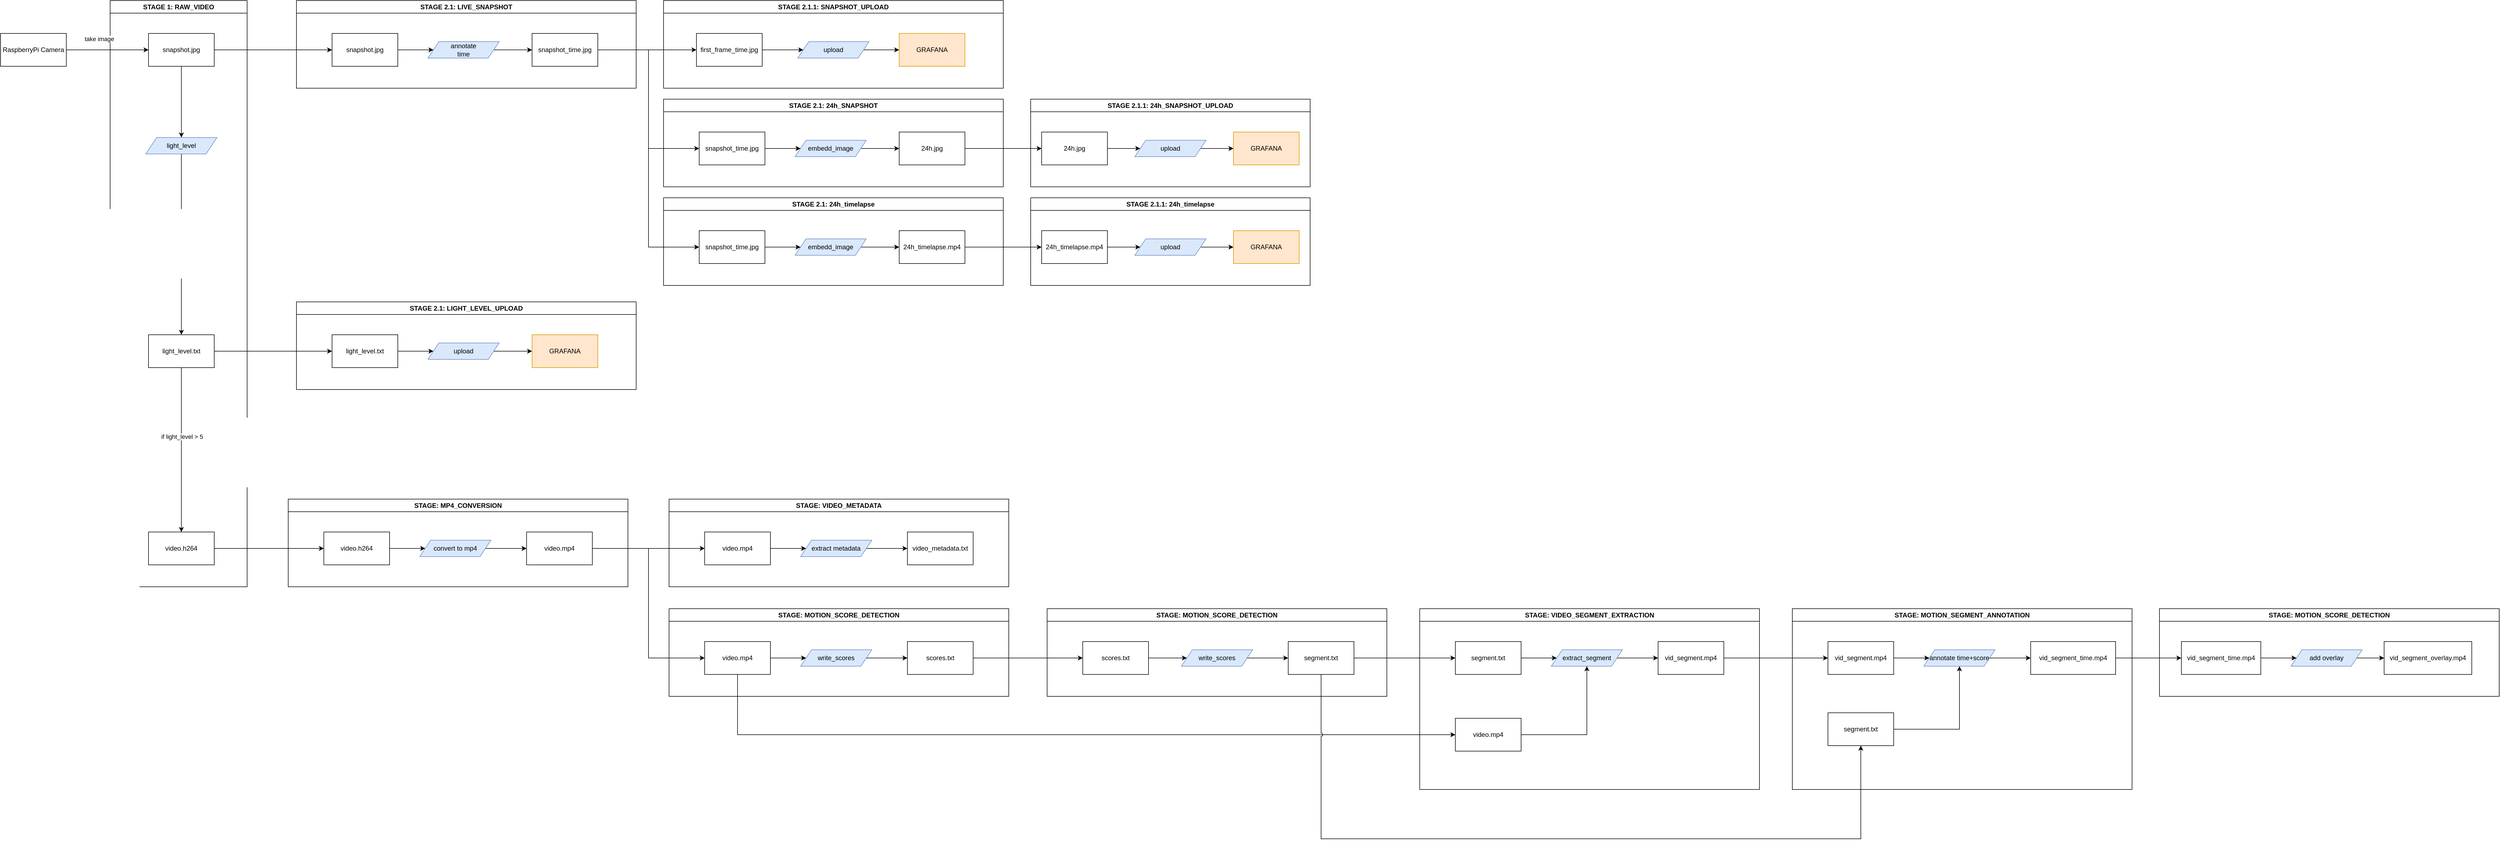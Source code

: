 <mxfile version="24.4.10" type="device">
  <diagram name="Page-1" id="8P1FacYM7Q2uCN1N5VEa">
    <mxGraphModel dx="3718" dy="2668" grid="1" gridSize="10" guides="1" tooltips="1" connect="1" arrows="1" fold="1" page="1" pageScale="1" pageWidth="850" pageHeight="1100" math="0" shadow="0">
      <root>
        <mxCell id="0" />
        <mxCell id="1" parent="0" />
        <mxCell id="N1UGIlGc5cpHSTlUoLSM-12" style="edgeStyle=orthogonalEdgeStyle;rounded=0;orthogonalLoop=1;jettySize=auto;html=1;" parent="1" target="N1UGIlGc5cpHSTlUoLSM-8" edge="1">
          <mxGeometry relative="1" as="geometry">
            <mxPoint x="1040" y="520" as="sourcePoint" />
          </mxGeometry>
        </mxCell>
        <mxCell id="sunBoqktDuy5uy9g9zun-6" value="STAGE 1: RAW_VIDEO" style="swimlane;whiteSpace=wrap;html=1;" vertex="1" parent="1">
          <mxGeometry x="-210" y="-40" width="250" height="1070" as="geometry" />
        </mxCell>
        <mxCell id="sunBoqktDuy5uy9g9zun-42" style="edgeStyle=orthogonalEdgeStyle;rounded=0;orthogonalLoop=1;jettySize=auto;html=1;" edge="1" parent="sunBoqktDuy5uy9g9zun-6" source="N1UGIlGc5cpHSTlUoLSM-41" target="sunBoqktDuy5uy9g9zun-41">
          <mxGeometry relative="1" as="geometry" />
        </mxCell>
        <mxCell id="N1UGIlGc5cpHSTlUoLSM-3" value="video.h264" style="rounded=0;whiteSpace=wrap;html=1;" parent="sunBoqktDuy5uy9g9zun-6" vertex="1">
          <mxGeometry x="70" y="970" width="120" height="60" as="geometry" />
        </mxCell>
        <mxCell id="sunBoqktDuy5uy9g9zun-44" style="edgeStyle=orthogonalEdgeStyle;rounded=0;orthogonalLoop=1;jettySize=auto;html=1;" edge="1" parent="sunBoqktDuy5uy9g9zun-6" source="sunBoqktDuy5uy9g9zun-41" target="sunBoqktDuy5uy9g9zun-43">
          <mxGeometry relative="1" as="geometry" />
        </mxCell>
        <mxCell id="sunBoqktDuy5uy9g9zun-41" value="light_level" style="shape=parallelogram;perimeter=parallelogramPerimeter;whiteSpace=wrap;html=1;fixedSize=1;fillColor=#dae8fc;strokeColor=#6c8ebf;" vertex="1" parent="sunBoqktDuy5uy9g9zun-6">
          <mxGeometry x="65" y="250" width="130" height="30" as="geometry" />
        </mxCell>
        <mxCell id="sunBoqktDuy5uy9g9zun-43" value="light_level.txt" style="rounded=0;whiteSpace=wrap;html=1;" vertex="1" parent="sunBoqktDuy5uy9g9zun-6">
          <mxGeometry x="70" y="610" width="120" height="60" as="geometry" />
        </mxCell>
        <mxCell id="N1UGIlGc5cpHSTlUoLSM-1" value="RaspberryPi Camera" style="rounded=0;whiteSpace=wrap;html=1;" parent="sunBoqktDuy5uy9g9zun-6" vertex="1">
          <mxGeometry x="-200" y="60" width="120" height="60" as="geometry" />
        </mxCell>
        <mxCell id="N1UGIlGc5cpHSTlUoLSM-42" value="" style="edgeStyle=orthogonalEdgeStyle;rounded=0;orthogonalLoop=1;jettySize=auto;html=1;" parent="sunBoqktDuy5uy9g9zun-6" source="N1UGIlGc5cpHSTlUoLSM-1" target="N1UGIlGc5cpHSTlUoLSM-41" edge="1">
          <mxGeometry relative="1" as="geometry">
            <mxPoint x="320" y="220" as="targetPoint" />
            <mxPoint x="-30" y="220" as="sourcePoint" />
          </mxGeometry>
        </mxCell>
        <mxCell id="N1UGIlGc5cpHSTlUoLSM-43" value="take image" style="edgeLabel;html=1;align=center;verticalAlign=middle;resizable=0;points=[];" parent="N1UGIlGc5cpHSTlUoLSM-42" vertex="1" connectable="0">
          <mxGeometry x="-0.062" y="2" relative="1" as="geometry">
            <mxPoint x="-11" y="-18" as="offset" />
          </mxGeometry>
        </mxCell>
        <mxCell id="N1UGIlGc5cpHSTlUoLSM-41" value="snapshot.jpg" style="rounded=0;whiteSpace=wrap;html=1;" parent="sunBoqktDuy5uy9g9zun-6" vertex="1">
          <mxGeometry x="70" y="60" width="120" height="60" as="geometry" />
        </mxCell>
        <mxCell id="sunBoqktDuy5uy9g9zun-46" style="edgeStyle=orthogonalEdgeStyle;rounded=0;orthogonalLoop=1;jettySize=auto;html=1;" edge="1" parent="sunBoqktDuy5uy9g9zun-6" source="sunBoqktDuy5uy9g9zun-43" target="N1UGIlGc5cpHSTlUoLSM-3">
          <mxGeometry relative="1" as="geometry">
            <mxPoint x="130" y="270" as="sourcePoint" />
            <mxPoint x="130" y="300" as="targetPoint" />
          </mxGeometry>
        </mxCell>
        <mxCell id="sunBoqktDuy5uy9g9zun-47" value="if light_level &amp;gt; 5" style="edgeLabel;html=1;align=center;verticalAlign=middle;resizable=0;points=[];" vertex="1" connectable="0" parent="sunBoqktDuy5uy9g9zun-46">
          <mxGeometry x="-0.159" y="1" relative="1" as="geometry">
            <mxPoint as="offset" />
          </mxGeometry>
        </mxCell>
        <mxCell id="sunBoqktDuy5uy9g9zun-7" value="STAGE 2.1: LIVE_SNAPSHOT" style="swimlane;whiteSpace=wrap;html=1;" vertex="1" parent="1">
          <mxGeometry x="130" y="-40" width="620" height="160" as="geometry" />
        </mxCell>
        <mxCell id="sunBoqktDuy5uy9g9zun-9" value="snapshot.jpg" style="rounded=0;whiteSpace=wrap;html=1;" vertex="1" parent="sunBoqktDuy5uy9g9zun-7">
          <mxGeometry x="65" y="60" width="120" height="60" as="geometry" />
        </mxCell>
        <mxCell id="sunBoqktDuy5uy9g9zun-11" value="snapshot_time.jpg" style="rounded=0;whiteSpace=wrap;html=1;" vertex="1" parent="sunBoqktDuy5uy9g9zun-7">
          <mxGeometry x="430" y="60" width="120" height="60" as="geometry" />
        </mxCell>
        <mxCell id="N1UGIlGc5cpHSTlUoLSM-11" style="edgeStyle=orthogonalEdgeStyle;rounded=0;orthogonalLoop=1;jettySize=auto;html=1;" parent="sunBoqktDuy5uy9g9zun-7" source="sunBoqktDuy5uy9g9zun-22" target="sunBoqktDuy5uy9g9zun-11" edge="1">
          <mxGeometry relative="1" as="geometry" />
        </mxCell>
        <mxCell id="sunBoqktDuy5uy9g9zun-22" value="annotate&lt;br&gt;time" style="shape=parallelogram;perimeter=parallelogramPerimeter;whiteSpace=wrap;html=1;fixedSize=1;fillColor=#dae8fc;strokeColor=#6c8ebf;" vertex="1" parent="sunBoqktDuy5uy9g9zun-7">
          <mxGeometry x="240" y="75" width="130" height="30" as="geometry" />
        </mxCell>
        <mxCell id="sunBoqktDuy5uy9g9zun-30" style="edgeStyle=orthogonalEdgeStyle;rounded=0;orthogonalLoop=1;jettySize=auto;html=1;" edge="1" parent="sunBoqktDuy5uy9g9zun-7" source="sunBoqktDuy5uy9g9zun-9" target="sunBoqktDuy5uy9g9zun-22">
          <mxGeometry relative="1" as="geometry">
            <mxPoint x="370" y="100" as="sourcePoint" />
            <mxPoint x="250" y="-80" as="targetPoint" />
          </mxGeometry>
        </mxCell>
        <mxCell id="sunBoqktDuy5uy9g9zun-10" style="edgeStyle=orthogonalEdgeStyle;rounded=0;orthogonalLoop=1;jettySize=auto;html=1;entryX=0;entryY=0.5;entryDx=0;entryDy=0;" edge="1" parent="1" source="N1UGIlGc5cpHSTlUoLSM-41" target="sunBoqktDuy5uy9g9zun-9">
          <mxGeometry relative="1" as="geometry" />
        </mxCell>
        <mxCell id="sunBoqktDuy5uy9g9zun-13" value="STAGE 2.1.1: SNAPSHOT_UPLOAD" style="swimlane;whiteSpace=wrap;html=1;" vertex="1" parent="1">
          <mxGeometry x="800" y="-40" width="620" height="160" as="geometry" />
        </mxCell>
        <mxCell id="sunBoqktDuy5uy9g9zun-14" value="GRAFANA" style="rounded=0;whiteSpace=wrap;html=1;fillColor=#ffe6cc;strokeColor=#d79b00;" vertex="1" parent="sunBoqktDuy5uy9g9zun-13">
          <mxGeometry x="430" y="60" width="120" height="60" as="geometry" />
        </mxCell>
        <mxCell id="sunBoqktDuy5uy9g9zun-38" style="edgeStyle=orthogonalEdgeStyle;rounded=0;orthogonalLoop=1;jettySize=auto;html=1;" edge="1" parent="sunBoqktDuy5uy9g9zun-13" source="sunBoqktDuy5uy9g9zun-28" target="sunBoqktDuy5uy9g9zun-29">
          <mxGeometry relative="1" as="geometry" />
        </mxCell>
        <mxCell id="sunBoqktDuy5uy9g9zun-28" value="first_frame_time.jpg" style="rounded=0;whiteSpace=wrap;html=1;" vertex="1" parent="sunBoqktDuy5uy9g9zun-13">
          <mxGeometry x="60" y="60" width="120" height="60" as="geometry" />
        </mxCell>
        <mxCell id="sunBoqktDuy5uy9g9zun-39" style="edgeStyle=orthogonalEdgeStyle;rounded=0;orthogonalLoop=1;jettySize=auto;html=1;" edge="1" parent="sunBoqktDuy5uy9g9zun-13" source="sunBoqktDuy5uy9g9zun-29" target="sunBoqktDuy5uy9g9zun-14">
          <mxGeometry relative="1" as="geometry" />
        </mxCell>
        <mxCell id="sunBoqktDuy5uy9g9zun-29" value="upload" style="shape=parallelogram;perimeter=parallelogramPerimeter;whiteSpace=wrap;html=1;fixedSize=1;fillColor=#dae8fc;strokeColor=#6c8ebf;" vertex="1" parent="sunBoqktDuy5uy9g9zun-13">
          <mxGeometry x="245" y="75" width="130" height="30" as="geometry" />
        </mxCell>
        <mxCell id="sunBoqktDuy5uy9g9zun-31" style="edgeStyle=orthogonalEdgeStyle;rounded=0;orthogonalLoop=1;jettySize=auto;html=1;" edge="1" parent="1" source="sunBoqktDuy5uy9g9zun-11" target="sunBoqktDuy5uy9g9zun-28">
          <mxGeometry relative="1" as="geometry" />
        </mxCell>
        <mxCell id="sunBoqktDuy5uy9g9zun-32" value="STAGE 2.1: LIGHT_LEVEL_UPLOAD" style="swimlane;whiteSpace=wrap;html=1;" vertex="1" parent="1">
          <mxGeometry x="130" y="510" width="620" height="160" as="geometry" />
        </mxCell>
        <mxCell id="sunBoqktDuy5uy9g9zun-33" value="light_level.txt" style="rounded=0;whiteSpace=wrap;html=1;" vertex="1" parent="sunBoqktDuy5uy9g9zun-32">
          <mxGeometry x="65" y="60" width="120" height="60" as="geometry" />
        </mxCell>
        <mxCell id="sunBoqktDuy5uy9g9zun-34" value="GRAFANA" style="rounded=0;whiteSpace=wrap;html=1;fillColor=#ffe6cc;strokeColor=#d79b00;" vertex="1" parent="sunBoqktDuy5uy9g9zun-32">
          <mxGeometry x="430" y="60" width="120" height="60" as="geometry" />
        </mxCell>
        <mxCell id="sunBoqktDuy5uy9g9zun-35" style="edgeStyle=orthogonalEdgeStyle;rounded=0;orthogonalLoop=1;jettySize=auto;html=1;" edge="1" parent="sunBoqktDuy5uy9g9zun-32" source="sunBoqktDuy5uy9g9zun-36" target="sunBoqktDuy5uy9g9zun-34">
          <mxGeometry relative="1" as="geometry" />
        </mxCell>
        <mxCell id="sunBoqktDuy5uy9g9zun-36" value="upload" style="shape=parallelogram;perimeter=parallelogramPerimeter;whiteSpace=wrap;html=1;fixedSize=1;fillColor=#dae8fc;strokeColor=#6c8ebf;" vertex="1" parent="sunBoqktDuy5uy9g9zun-32">
          <mxGeometry x="240" y="75" width="130" height="30" as="geometry" />
        </mxCell>
        <mxCell id="sunBoqktDuy5uy9g9zun-37" style="edgeStyle=orthogonalEdgeStyle;rounded=0;orthogonalLoop=1;jettySize=auto;html=1;" edge="1" parent="sunBoqktDuy5uy9g9zun-32" source="sunBoqktDuy5uy9g9zun-33" target="sunBoqktDuy5uy9g9zun-36">
          <mxGeometry relative="1" as="geometry">
            <mxPoint x="370" y="100" as="sourcePoint" />
            <mxPoint x="250" y="-80" as="targetPoint" />
          </mxGeometry>
        </mxCell>
        <mxCell id="sunBoqktDuy5uy9g9zun-40" style="edgeStyle=orthogonalEdgeStyle;rounded=0;orthogonalLoop=1;jettySize=auto;html=1;entryX=0;entryY=0.5;entryDx=0;entryDy=0;" edge="1" parent="1" source="sunBoqktDuy5uy9g9zun-43" target="sunBoqktDuy5uy9g9zun-33">
          <mxGeometry relative="1" as="geometry" />
        </mxCell>
        <mxCell id="sunBoqktDuy5uy9g9zun-48" value="STAGE 2.1: 24h_SNAPSHOT" style="swimlane;whiteSpace=wrap;html=1;" vertex="1" parent="1">
          <mxGeometry x="800" y="140" width="620" height="160" as="geometry" />
        </mxCell>
        <mxCell id="sunBoqktDuy5uy9g9zun-49" value="snapshot_time.jpg" style="rounded=0;whiteSpace=wrap;html=1;" vertex="1" parent="sunBoqktDuy5uy9g9zun-48">
          <mxGeometry x="65" y="60" width="120" height="60" as="geometry" />
        </mxCell>
        <mxCell id="sunBoqktDuy5uy9g9zun-50" value="24h.jpg" style="rounded=0;whiteSpace=wrap;html=1;" vertex="1" parent="sunBoqktDuy5uy9g9zun-48">
          <mxGeometry x="430" y="60" width="120" height="60" as="geometry" />
        </mxCell>
        <mxCell id="sunBoqktDuy5uy9g9zun-51" style="edgeStyle=orthogonalEdgeStyle;rounded=0;orthogonalLoop=1;jettySize=auto;html=1;" edge="1" parent="sunBoqktDuy5uy9g9zun-48" source="sunBoqktDuy5uy9g9zun-52" target="sunBoqktDuy5uy9g9zun-50">
          <mxGeometry relative="1" as="geometry" />
        </mxCell>
        <mxCell id="sunBoqktDuy5uy9g9zun-52" value="embedd_image" style="shape=parallelogram;perimeter=parallelogramPerimeter;whiteSpace=wrap;html=1;fixedSize=1;fillColor=#dae8fc;strokeColor=#6c8ebf;" vertex="1" parent="sunBoqktDuy5uy9g9zun-48">
          <mxGeometry x="240" y="75" width="130" height="30" as="geometry" />
        </mxCell>
        <mxCell id="sunBoqktDuy5uy9g9zun-53" style="edgeStyle=orthogonalEdgeStyle;rounded=0;orthogonalLoop=1;jettySize=auto;html=1;" edge="1" parent="sunBoqktDuy5uy9g9zun-48" source="sunBoqktDuy5uy9g9zun-49" target="sunBoqktDuy5uy9g9zun-52">
          <mxGeometry relative="1" as="geometry">
            <mxPoint x="370" y="100" as="sourcePoint" />
            <mxPoint x="250" y="-80" as="targetPoint" />
          </mxGeometry>
        </mxCell>
        <mxCell id="sunBoqktDuy5uy9g9zun-54" style="edgeStyle=orthogonalEdgeStyle;rounded=0;orthogonalLoop=1;jettySize=auto;html=1;entryX=0;entryY=0.5;entryDx=0;entryDy=0;" edge="1" parent="1" source="sunBoqktDuy5uy9g9zun-11" target="sunBoqktDuy5uy9g9zun-49">
          <mxGeometry relative="1" as="geometry" />
        </mxCell>
        <mxCell id="sunBoqktDuy5uy9g9zun-55" value="STAGE 2.1.1: 24h_SNAPSHOT_UPLOAD" style="swimlane;whiteSpace=wrap;html=1;" vertex="1" parent="1">
          <mxGeometry x="1470" y="140" width="510" height="160" as="geometry" />
        </mxCell>
        <mxCell id="sunBoqktDuy5uy9g9zun-56" value="GRAFANA" style="rounded=0;whiteSpace=wrap;html=1;fillColor=#ffe6cc;strokeColor=#d79b00;" vertex="1" parent="sunBoqktDuy5uy9g9zun-55">
          <mxGeometry x="370" y="60" width="120" height="60" as="geometry" />
        </mxCell>
        <mxCell id="sunBoqktDuy5uy9g9zun-57" style="edgeStyle=orthogonalEdgeStyle;rounded=0;orthogonalLoop=1;jettySize=auto;html=1;" edge="1" parent="sunBoqktDuy5uy9g9zun-55" source="sunBoqktDuy5uy9g9zun-58" target="sunBoqktDuy5uy9g9zun-60">
          <mxGeometry relative="1" as="geometry" />
        </mxCell>
        <mxCell id="sunBoqktDuy5uy9g9zun-58" value="24h.jpg" style="rounded=0;whiteSpace=wrap;html=1;" vertex="1" parent="sunBoqktDuy5uy9g9zun-55">
          <mxGeometry x="20" y="60" width="120" height="60" as="geometry" />
        </mxCell>
        <mxCell id="sunBoqktDuy5uy9g9zun-59" style="edgeStyle=orthogonalEdgeStyle;rounded=0;orthogonalLoop=1;jettySize=auto;html=1;" edge="1" parent="sunBoqktDuy5uy9g9zun-55" source="sunBoqktDuy5uy9g9zun-60" target="sunBoqktDuy5uy9g9zun-56">
          <mxGeometry relative="1" as="geometry" />
        </mxCell>
        <mxCell id="sunBoqktDuy5uy9g9zun-60" value="upload" style="shape=parallelogram;perimeter=parallelogramPerimeter;whiteSpace=wrap;html=1;fixedSize=1;fillColor=#dae8fc;strokeColor=#6c8ebf;" vertex="1" parent="sunBoqktDuy5uy9g9zun-55">
          <mxGeometry x="190" y="75" width="130" height="30" as="geometry" />
        </mxCell>
        <mxCell id="sunBoqktDuy5uy9g9zun-61" style="edgeStyle=orthogonalEdgeStyle;rounded=0;orthogonalLoop=1;jettySize=auto;html=1;" edge="1" parent="1" source="sunBoqktDuy5uy9g9zun-50" target="sunBoqktDuy5uy9g9zun-58">
          <mxGeometry relative="1" as="geometry" />
        </mxCell>
        <mxCell id="sunBoqktDuy5uy9g9zun-62" value="STAGE 2.1: 24h_timelapse" style="swimlane;whiteSpace=wrap;html=1;" vertex="1" parent="1">
          <mxGeometry x="800" y="320" width="620" height="160" as="geometry" />
        </mxCell>
        <mxCell id="sunBoqktDuy5uy9g9zun-63" value="snapshot_time.jpg" style="rounded=0;whiteSpace=wrap;html=1;" vertex="1" parent="sunBoqktDuy5uy9g9zun-62">
          <mxGeometry x="65" y="60" width="120" height="60" as="geometry" />
        </mxCell>
        <mxCell id="sunBoqktDuy5uy9g9zun-64" value="24h_timelapse.mp4" style="rounded=0;whiteSpace=wrap;html=1;" vertex="1" parent="sunBoqktDuy5uy9g9zun-62">
          <mxGeometry x="430" y="60" width="120" height="60" as="geometry" />
        </mxCell>
        <mxCell id="sunBoqktDuy5uy9g9zun-65" style="edgeStyle=orthogonalEdgeStyle;rounded=0;orthogonalLoop=1;jettySize=auto;html=1;" edge="1" parent="sunBoqktDuy5uy9g9zun-62" source="sunBoqktDuy5uy9g9zun-66" target="sunBoqktDuy5uy9g9zun-64">
          <mxGeometry relative="1" as="geometry" />
        </mxCell>
        <mxCell id="sunBoqktDuy5uy9g9zun-66" value="embedd_image" style="shape=parallelogram;perimeter=parallelogramPerimeter;whiteSpace=wrap;html=1;fixedSize=1;fillColor=#dae8fc;strokeColor=#6c8ebf;" vertex="1" parent="sunBoqktDuy5uy9g9zun-62">
          <mxGeometry x="240" y="75" width="130" height="30" as="geometry" />
        </mxCell>
        <mxCell id="sunBoqktDuy5uy9g9zun-67" style="edgeStyle=orthogonalEdgeStyle;rounded=0;orthogonalLoop=1;jettySize=auto;html=1;" edge="1" parent="sunBoqktDuy5uy9g9zun-62" source="sunBoqktDuy5uy9g9zun-63" target="sunBoqktDuy5uy9g9zun-66">
          <mxGeometry relative="1" as="geometry">
            <mxPoint x="370" y="100" as="sourcePoint" />
            <mxPoint x="250" y="-80" as="targetPoint" />
          </mxGeometry>
        </mxCell>
        <mxCell id="sunBoqktDuy5uy9g9zun-68" style="edgeStyle=orthogonalEdgeStyle;rounded=0;orthogonalLoop=1;jettySize=auto;html=1;entryX=0;entryY=0.5;entryDx=0;entryDy=0;" edge="1" parent="1" source="sunBoqktDuy5uy9g9zun-11" target="sunBoqktDuy5uy9g9zun-63">
          <mxGeometry relative="1" as="geometry" />
        </mxCell>
        <mxCell id="sunBoqktDuy5uy9g9zun-69" value="STAGE 2.1.1: 24h_timelapse" style="swimlane;whiteSpace=wrap;html=1;" vertex="1" parent="1">
          <mxGeometry x="1470" y="320" width="510" height="160" as="geometry" />
        </mxCell>
        <mxCell id="sunBoqktDuy5uy9g9zun-70" value="GRAFANA" style="rounded=0;whiteSpace=wrap;html=1;fillColor=#ffe6cc;strokeColor=#d79b00;" vertex="1" parent="sunBoqktDuy5uy9g9zun-69">
          <mxGeometry x="370" y="60" width="120" height="60" as="geometry" />
        </mxCell>
        <mxCell id="sunBoqktDuy5uy9g9zun-71" style="edgeStyle=orthogonalEdgeStyle;rounded=0;orthogonalLoop=1;jettySize=auto;html=1;" edge="1" parent="sunBoqktDuy5uy9g9zun-69" source="sunBoqktDuy5uy9g9zun-72" target="sunBoqktDuy5uy9g9zun-74">
          <mxGeometry relative="1" as="geometry" />
        </mxCell>
        <mxCell id="sunBoqktDuy5uy9g9zun-72" value="24h_timelapse.mp4" style="rounded=0;whiteSpace=wrap;html=1;" vertex="1" parent="sunBoqktDuy5uy9g9zun-69">
          <mxGeometry x="20" y="60" width="120" height="60" as="geometry" />
        </mxCell>
        <mxCell id="sunBoqktDuy5uy9g9zun-73" style="edgeStyle=orthogonalEdgeStyle;rounded=0;orthogonalLoop=1;jettySize=auto;html=1;" edge="1" parent="sunBoqktDuy5uy9g9zun-69" source="sunBoqktDuy5uy9g9zun-74" target="sunBoqktDuy5uy9g9zun-70">
          <mxGeometry relative="1" as="geometry" />
        </mxCell>
        <mxCell id="sunBoqktDuy5uy9g9zun-74" value="upload" style="shape=parallelogram;perimeter=parallelogramPerimeter;whiteSpace=wrap;html=1;fixedSize=1;fillColor=#dae8fc;strokeColor=#6c8ebf;" vertex="1" parent="sunBoqktDuy5uy9g9zun-69">
          <mxGeometry x="190" y="75" width="130" height="30" as="geometry" />
        </mxCell>
        <mxCell id="sunBoqktDuy5uy9g9zun-75" style="edgeStyle=orthogonalEdgeStyle;rounded=0;orthogonalLoop=1;jettySize=auto;html=1;" edge="1" parent="1" source="sunBoqktDuy5uy9g9zun-64" target="sunBoqktDuy5uy9g9zun-72">
          <mxGeometry relative="1" as="geometry" />
        </mxCell>
        <mxCell id="sunBoqktDuy5uy9g9zun-76" value="STAGE: MP4_CONVERSION" style="swimlane;whiteSpace=wrap;html=1;" vertex="1" parent="1">
          <mxGeometry x="115" y="870" width="620" height="160" as="geometry" />
        </mxCell>
        <mxCell id="sunBoqktDuy5uy9g9zun-77" value="video.h264" style="rounded=0;whiteSpace=wrap;html=1;" vertex="1" parent="sunBoqktDuy5uy9g9zun-76">
          <mxGeometry x="65" y="60" width="120" height="60" as="geometry" />
        </mxCell>
        <mxCell id="sunBoqktDuy5uy9g9zun-79" style="edgeStyle=orthogonalEdgeStyle;rounded=0;orthogonalLoop=1;jettySize=auto;html=1;" edge="1" parent="sunBoqktDuy5uy9g9zun-76" source="sunBoqktDuy5uy9g9zun-80" target="sunBoqktDuy5uy9g9zun-83">
          <mxGeometry relative="1" as="geometry">
            <mxPoint x="430" y="90" as="targetPoint" />
          </mxGeometry>
        </mxCell>
        <mxCell id="sunBoqktDuy5uy9g9zun-80" value="convert to mp4" style="shape=parallelogram;perimeter=parallelogramPerimeter;whiteSpace=wrap;html=1;fixedSize=1;fillColor=#dae8fc;strokeColor=#6c8ebf;" vertex="1" parent="sunBoqktDuy5uy9g9zun-76">
          <mxGeometry x="240" y="75" width="130" height="30" as="geometry" />
        </mxCell>
        <mxCell id="sunBoqktDuy5uy9g9zun-81" style="edgeStyle=orthogonalEdgeStyle;rounded=0;orthogonalLoop=1;jettySize=auto;html=1;" edge="1" parent="sunBoqktDuy5uy9g9zun-76" source="sunBoqktDuy5uy9g9zun-77" target="sunBoqktDuy5uy9g9zun-80">
          <mxGeometry relative="1" as="geometry">
            <mxPoint x="370" y="100" as="sourcePoint" />
            <mxPoint x="250" y="-80" as="targetPoint" />
          </mxGeometry>
        </mxCell>
        <mxCell id="sunBoqktDuy5uy9g9zun-83" value="video.mp4" style="rounded=0;whiteSpace=wrap;html=1;" vertex="1" parent="sunBoqktDuy5uy9g9zun-76">
          <mxGeometry x="435" y="60" width="120" height="60" as="geometry" />
        </mxCell>
        <mxCell id="sunBoqktDuy5uy9g9zun-82" style="edgeStyle=orthogonalEdgeStyle;rounded=0;orthogonalLoop=1;jettySize=auto;html=1;" edge="1" parent="1" source="N1UGIlGc5cpHSTlUoLSM-3" target="sunBoqktDuy5uy9g9zun-77">
          <mxGeometry relative="1" as="geometry" />
        </mxCell>
        <mxCell id="sunBoqktDuy5uy9g9zun-84" value="STAGE: VIDEO_METADATA" style="swimlane;whiteSpace=wrap;html=1;" vertex="1" parent="1">
          <mxGeometry x="810" y="870" width="620" height="160" as="geometry" />
        </mxCell>
        <mxCell id="sunBoqktDuy5uy9g9zun-85" value="video.mp4" style="rounded=0;whiteSpace=wrap;html=1;" vertex="1" parent="sunBoqktDuy5uy9g9zun-84">
          <mxGeometry x="65" y="60" width="120" height="60" as="geometry" />
        </mxCell>
        <mxCell id="sunBoqktDuy5uy9g9zun-86" style="edgeStyle=orthogonalEdgeStyle;rounded=0;orthogonalLoop=1;jettySize=auto;html=1;" edge="1" parent="sunBoqktDuy5uy9g9zun-84" source="sunBoqktDuy5uy9g9zun-87" target="sunBoqktDuy5uy9g9zun-89">
          <mxGeometry relative="1" as="geometry">
            <mxPoint x="430" y="90" as="targetPoint" />
          </mxGeometry>
        </mxCell>
        <mxCell id="sunBoqktDuy5uy9g9zun-87" value="extract metadata" style="shape=parallelogram;perimeter=parallelogramPerimeter;whiteSpace=wrap;html=1;fixedSize=1;fillColor=#dae8fc;strokeColor=#6c8ebf;" vertex="1" parent="sunBoqktDuy5uy9g9zun-84">
          <mxGeometry x="240" y="75" width="130" height="30" as="geometry" />
        </mxCell>
        <mxCell id="sunBoqktDuy5uy9g9zun-88" style="edgeStyle=orthogonalEdgeStyle;rounded=0;orthogonalLoop=1;jettySize=auto;html=1;" edge="1" parent="sunBoqktDuy5uy9g9zun-84" source="sunBoqktDuy5uy9g9zun-85" target="sunBoqktDuy5uy9g9zun-87">
          <mxGeometry relative="1" as="geometry">
            <mxPoint x="370" y="100" as="sourcePoint" />
            <mxPoint x="250" y="-80" as="targetPoint" />
          </mxGeometry>
        </mxCell>
        <mxCell id="sunBoqktDuy5uy9g9zun-89" value="video_metadata.txt" style="rounded=0;whiteSpace=wrap;html=1;" vertex="1" parent="sunBoqktDuy5uy9g9zun-84">
          <mxGeometry x="435" y="60" width="120" height="60" as="geometry" />
        </mxCell>
        <mxCell id="sunBoqktDuy5uy9g9zun-90" style="edgeStyle=orthogonalEdgeStyle;rounded=0;orthogonalLoop=1;jettySize=auto;html=1;" edge="1" parent="1" source="sunBoqktDuy5uy9g9zun-83" target="sunBoqktDuy5uy9g9zun-85">
          <mxGeometry relative="1" as="geometry" />
        </mxCell>
        <mxCell id="sunBoqktDuy5uy9g9zun-91" value="STAGE: MOTION_SCORE_DETECTION" style="swimlane;whiteSpace=wrap;html=1;" vertex="1" parent="1">
          <mxGeometry x="810" y="1070" width="620" height="160" as="geometry" />
        </mxCell>
        <mxCell id="sunBoqktDuy5uy9g9zun-92" value="video.mp4" style="rounded=0;whiteSpace=wrap;html=1;" vertex="1" parent="sunBoqktDuy5uy9g9zun-91">
          <mxGeometry x="65" y="60" width="120" height="60" as="geometry" />
        </mxCell>
        <mxCell id="sunBoqktDuy5uy9g9zun-93" style="edgeStyle=orthogonalEdgeStyle;rounded=0;orthogonalLoop=1;jettySize=auto;html=1;" edge="1" parent="sunBoqktDuy5uy9g9zun-91" source="sunBoqktDuy5uy9g9zun-94" target="sunBoqktDuy5uy9g9zun-96">
          <mxGeometry relative="1" as="geometry">
            <mxPoint x="430" y="90" as="targetPoint" />
          </mxGeometry>
        </mxCell>
        <mxCell id="sunBoqktDuy5uy9g9zun-94" value="write_scores" style="shape=parallelogram;perimeter=parallelogramPerimeter;whiteSpace=wrap;html=1;fixedSize=1;fillColor=#dae8fc;strokeColor=#6c8ebf;" vertex="1" parent="sunBoqktDuy5uy9g9zun-91">
          <mxGeometry x="240" y="75" width="130" height="30" as="geometry" />
        </mxCell>
        <mxCell id="sunBoqktDuy5uy9g9zun-95" style="edgeStyle=orthogonalEdgeStyle;rounded=0;orthogonalLoop=1;jettySize=auto;html=1;" edge="1" parent="sunBoqktDuy5uy9g9zun-91" source="sunBoqktDuy5uy9g9zun-92" target="sunBoqktDuy5uy9g9zun-94">
          <mxGeometry relative="1" as="geometry">
            <mxPoint x="370" y="100" as="sourcePoint" />
            <mxPoint x="250" y="-80" as="targetPoint" />
          </mxGeometry>
        </mxCell>
        <mxCell id="sunBoqktDuy5uy9g9zun-96" value="scores.txt" style="rounded=0;whiteSpace=wrap;html=1;" vertex="1" parent="sunBoqktDuy5uy9g9zun-91">
          <mxGeometry x="435" y="60" width="120" height="60" as="geometry" />
        </mxCell>
        <mxCell id="sunBoqktDuy5uy9g9zun-98" style="edgeStyle=orthogonalEdgeStyle;rounded=0;orthogonalLoop=1;jettySize=auto;html=1;entryX=0;entryY=0.5;entryDx=0;entryDy=0;" edge="1" parent="1" source="sunBoqktDuy5uy9g9zun-83" target="sunBoqktDuy5uy9g9zun-92">
          <mxGeometry relative="1" as="geometry" />
        </mxCell>
        <mxCell id="sunBoqktDuy5uy9g9zun-99" value="STAGE: MOTION_SCORE_DETECTION" style="swimlane;whiteSpace=wrap;html=1;" vertex="1" parent="1">
          <mxGeometry x="1500" y="1070" width="620" height="160" as="geometry" />
        </mxCell>
        <mxCell id="sunBoqktDuy5uy9g9zun-100" value="scores.txt" style="rounded=0;whiteSpace=wrap;html=1;" vertex="1" parent="sunBoqktDuy5uy9g9zun-99">
          <mxGeometry x="65" y="60" width="120" height="60" as="geometry" />
        </mxCell>
        <mxCell id="sunBoqktDuy5uy9g9zun-101" style="edgeStyle=orthogonalEdgeStyle;rounded=0;orthogonalLoop=1;jettySize=auto;html=1;" edge="1" parent="sunBoqktDuy5uy9g9zun-99" source="sunBoqktDuy5uy9g9zun-102" target="sunBoqktDuy5uy9g9zun-104">
          <mxGeometry relative="1" as="geometry">
            <mxPoint x="430" y="90" as="targetPoint" />
          </mxGeometry>
        </mxCell>
        <mxCell id="sunBoqktDuy5uy9g9zun-102" value="write_scores" style="shape=parallelogram;perimeter=parallelogramPerimeter;whiteSpace=wrap;html=1;fixedSize=1;fillColor=#dae8fc;strokeColor=#6c8ebf;" vertex="1" parent="sunBoqktDuy5uy9g9zun-99">
          <mxGeometry x="245" y="75" width="130" height="30" as="geometry" />
        </mxCell>
        <mxCell id="sunBoqktDuy5uy9g9zun-103" style="edgeStyle=orthogonalEdgeStyle;rounded=0;orthogonalLoop=1;jettySize=auto;html=1;" edge="1" parent="sunBoqktDuy5uy9g9zun-99" source="sunBoqktDuy5uy9g9zun-100" target="sunBoqktDuy5uy9g9zun-102">
          <mxGeometry relative="1" as="geometry">
            <mxPoint x="370" y="100" as="sourcePoint" />
            <mxPoint x="250" y="-80" as="targetPoint" />
          </mxGeometry>
        </mxCell>
        <mxCell id="sunBoqktDuy5uy9g9zun-104" value="segment.txt" style="rounded=0;whiteSpace=wrap;html=1;" vertex="1" parent="sunBoqktDuy5uy9g9zun-99">
          <mxGeometry x="440" y="60" width="120" height="60" as="geometry" />
        </mxCell>
        <mxCell id="sunBoqktDuy5uy9g9zun-105" style="edgeStyle=orthogonalEdgeStyle;rounded=0;orthogonalLoop=1;jettySize=auto;html=1;entryX=0;entryY=0.5;entryDx=0;entryDy=0;exitX=0.5;exitY=1;exitDx=0;exitDy=0;" edge="1" parent="1" source="sunBoqktDuy5uy9g9zun-92" target="sunBoqktDuy5uy9g9zun-106">
          <mxGeometry relative="1" as="geometry" />
        </mxCell>
        <mxCell id="sunBoqktDuy5uy9g9zun-107" style="edgeStyle=orthogonalEdgeStyle;rounded=0;orthogonalLoop=1;jettySize=auto;html=1;" edge="1" parent="1" source="sunBoqktDuy5uy9g9zun-96" target="sunBoqktDuy5uy9g9zun-100">
          <mxGeometry relative="1" as="geometry" />
        </mxCell>
        <mxCell id="sunBoqktDuy5uy9g9zun-117" value="STAGE: MOTION_SEGMENT_ANNOTATION" style="swimlane;whiteSpace=wrap;html=1;startSize=23;" vertex="1" parent="1">
          <mxGeometry x="2860" y="1070" width="620" height="330" as="geometry" />
        </mxCell>
        <mxCell id="sunBoqktDuy5uy9g9zun-118" value="vid_segment.mp4" style="rounded=0;whiteSpace=wrap;html=1;" vertex="1" parent="sunBoqktDuy5uy9g9zun-117">
          <mxGeometry x="65" y="60" width="120" height="60" as="geometry" />
        </mxCell>
        <mxCell id="sunBoqktDuy5uy9g9zun-119" style="edgeStyle=orthogonalEdgeStyle;rounded=0;orthogonalLoop=1;jettySize=auto;html=1;" edge="1" parent="sunBoqktDuy5uy9g9zun-117" source="sunBoqktDuy5uy9g9zun-120" target="sunBoqktDuy5uy9g9zun-122">
          <mxGeometry relative="1" as="geometry">
            <mxPoint x="430" y="90" as="targetPoint" />
          </mxGeometry>
        </mxCell>
        <mxCell id="sunBoqktDuy5uy9g9zun-120" value="annotate time+score" style="shape=parallelogram;perimeter=parallelogramPerimeter;whiteSpace=wrap;html=1;fixedSize=1;fillColor=#dae8fc;strokeColor=#6c8ebf;" vertex="1" parent="sunBoqktDuy5uy9g9zun-117">
          <mxGeometry x="240" y="75" width="130" height="30" as="geometry" />
        </mxCell>
        <mxCell id="sunBoqktDuy5uy9g9zun-121" style="edgeStyle=orthogonalEdgeStyle;rounded=0;orthogonalLoop=1;jettySize=auto;html=1;" edge="1" parent="sunBoqktDuy5uy9g9zun-117" source="sunBoqktDuy5uy9g9zun-118" target="sunBoqktDuy5uy9g9zun-120">
          <mxGeometry relative="1" as="geometry">
            <mxPoint x="370" y="100" as="sourcePoint" />
            <mxPoint x="250" y="-80" as="targetPoint" />
          </mxGeometry>
        </mxCell>
        <mxCell id="sunBoqktDuy5uy9g9zun-122" value="vid_segment_time.mp4" style="rounded=0;whiteSpace=wrap;html=1;" vertex="1" parent="sunBoqktDuy5uy9g9zun-117">
          <mxGeometry x="435" y="60" width="155" height="60" as="geometry" />
        </mxCell>
        <mxCell id="sunBoqktDuy5uy9g9zun-142" style="edgeStyle=orthogonalEdgeStyle;rounded=0;orthogonalLoop=1;jettySize=auto;html=1;entryX=0.5;entryY=1;entryDx=0;entryDy=0;" edge="1" parent="sunBoqktDuy5uy9g9zun-117" source="sunBoqktDuy5uy9g9zun-139" target="sunBoqktDuy5uy9g9zun-120">
          <mxGeometry relative="1" as="geometry" />
        </mxCell>
        <mxCell id="sunBoqktDuy5uy9g9zun-139" value="segment.txt" style="rounded=0;whiteSpace=wrap;html=1;" vertex="1" parent="sunBoqktDuy5uy9g9zun-117">
          <mxGeometry x="65" y="190" width="120" height="60" as="geometry" />
        </mxCell>
        <mxCell id="sunBoqktDuy5uy9g9zun-124" value="STAGE: MOTION_SCORE_DETECTION" style="swimlane;whiteSpace=wrap;html=1;" vertex="1" parent="1">
          <mxGeometry x="3530" y="1070" width="620" height="160" as="geometry" />
        </mxCell>
        <mxCell id="sunBoqktDuy5uy9g9zun-125" value="vid_segment_time.mp4" style="rounded=0;whiteSpace=wrap;html=1;" vertex="1" parent="sunBoqktDuy5uy9g9zun-124">
          <mxGeometry x="40" y="60" width="145" height="60" as="geometry" />
        </mxCell>
        <mxCell id="sunBoqktDuy5uy9g9zun-126" style="edgeStyle=orthogonalEdgeStyle;rounded=0;orthogonalLoop=1;jettySize=auto;html=1;" edge="1" parent="sunBoqktDuy5uy9g9zun-124" source="sunBoqktDuy5uy9g9zun-127" target="sunBoqktDuy5uy9g9zun-129">
          <mxGeometry relative="1" as="geometry">
            <mxPoint x="430" y="90" as="targetPoint" />
          </mxGeometry>
        </mxCell>
        <mxCell id="sunBoqktDuy5uy9g9zun-127" value="add overlay" style="shape=parallelogram;perimeter=parallelogramPerimeter;whiteSpace=wrap;html=1;fixedSize=1;fillColor=#dae8fc;strokeColor=#6c8ebf;" vertex="1" parent="sunBoqktDuy5uy9g9zun-124">
          <mxGeometry x="240" y="75" width="130" height="30" as="geometry" />
        </mxCell>
        <mxCell id="sunBoqktDuy5uy9g9zun-128" style="edgeStyle=orthogonalEdgeStyle;rounded=0;orthogonalLoop=1;jettySize=auto;html=1;" edge="1" parent="sunBoqktDuy5uy9g9zun-124" source="sunBoqktDuy5uy9g9zun-125" target="sunBoqktDuy5uy9g9zun-127">
          <mxGeometry relative="1" as="geometry">
            <mxPoint x="370" y="100" as="sourcePoint" />
            <mxPoint x="250" y="-80" as="targetPoint" />
          </mxGeometry>
        </mxCell>
        <mxCell id="sunBoqktDuy5uy9g9zun-129" value="vid_segment_overlay.mp4" style="rounded=0;whiteSpace=wrap;html=1;" vertex="1" parent="sunBoqktDuy5uy9g9zun-124">
          <mxGeometry x="410" y="60" width="160" height="60" as="geometry" />
        </mxCell>
        <mxCell id="sunBoqktDuy5uy9g9zun-130" style="edgeStyle=orthogonalEdgeStyle;rounded=0;orthogonalLoop=1;jettySize=auto;html=1;" edge="1" parent="1" source="sunBoqktDuy5uy9g9zun-122" target="sunBoqktDuy5uy9g9zun-125">
          <mxGeometry relative="1" as="geometry" />
        </mxCell>
        <mxCell id="sunBoqktDuy5uy9g9zun-131" value="STAGE: VIDEO_SEGMENT_EXTRACTION" style="swimlane;whiteSpace=wrap;html=1;" vertex="1" parent="1">
          <mxGeometry x="2180" y="1070" width="620" height="330" as="geometry" />
        </mxCell>
        <mxCell id="sunBoqktDuy5uy9g9zun-132" value="segment.txt" style="rounded=0;whiteSpace=wrap;html=1;" vertex="1" parent="sunBoqktDuy5uy9g9zun-131">
          <mxGeometry x="65" y="60" width="120" height="60" as="geometry" />
        </mxCell>
        <mxCell id="sunBoqktDuy5uy9g9zun-133" style="edgeStyle=orthogonalEdgeStyle;rounded=0;orthogonalLoop=1;jettySize=auto;html=1;" edge="1" parent="sunBoqktDuy5uy9g9zun-131" source="sunBoqktDuy5uy9g9zun-134" target="sunBoqktDuy5uy9g9zun-136">
          <mxGeometry relative="1" as="geometry">
            <mxPoint x="430" y="90" as="targetPoint" />
          </mxGeometry>
        </mxCell>
        <mxCell id="sunBoqktDuy5uy9g9zun-134" value="extract_segment" style="shape=parallelogram;perimeter=parallelogramPerimeter;whiteSpace=wrap;html=1;fixedSize=1;fillColor=#dae8fc;strokeColor=#6c8ebf;" vertex="1" parent="sunBoqktDuy5uy9g9zun-131">
          <mxGeometry x="240" y="75" width="130" height="30" as="geometry" />
        </mxCell>
        <mxCell id="sunBoqktDuy5uy9g9zun-135" style="edgeStyle=orthogonalEdgeStyle;rounded=0;orthogonalLoop=1;jettySize=auto;html=1;" edge="1" parent="sunBoqktDuy5uy9g9zun-131" source="sunBoqktDuy5uy9g9zun-132" target="sunBoqktDuy5uy9g9zun-134">
          <mxGeometry relative="1" as="geometry">
            <mxPoint x="370" y="100" as="sourcePoint" />
            <mxPoint x="250" y="-80" as="targetPoint" />
          </mxGeometry>
        </mxCell>
        <mxCell id="sunBoqktDuy5uy9g9zun-136" value="vid_segment.mp4" style="rounded=0;whiteSpace=wrap;html=1;" vertex="1" parent="sunBoqktDuy5uy9g9zun-131">
          <mxGeometry x="435" y="60" width="120" height="60" as="geometry" />
        </mxCell>
        <mxCell id="sunBoqktDuy5uy9g9zun-106" value="video.mp4" style="rounded=0;whiteSpace=wrap;html=1;" vertex="1" parent="sunBoqktDuy5uy9g9zun-131">
          <mxGeometry x="65" y="200" width="120" height="60" as="geometry" />
        </mxCell>
        <mxCell id="sunBoqktDuy5uy9g9zun-108" style="edgeStyle=orthogonalEdgeStyle;rounded=0;orthogonalLoop=1;jettySize=auto;html=1;entryX=0.5;entryY=1;entryDx=0;entryDy=0;" edge="1" parent="sunBoqktDuy5uy9g9zun-131" source="sunBoqktDuy5uy9g9zun-106" target="sunBoqktDuy5uy9g9zun-134">
          <mxGeometry relative="1" as="geometry" />
        </mxCell>
        <mxCell id="sunBoqktDuy5uy9g9zun-137" style="edgeStyle=orthogonalEdgeStyle;rounded=0;orthogonalLoop=1;jettySize=auto;html=1;" edge="1" parent="1" source="sunBoqktDuy5uy9g9zun-104" target="sunBoqktDuy5uy9g9zun-132">
          <mxGeometry relative="1" as="geometry" />
        </mxCell>
        <mxCell id="sunBoqktDuy5uy9g9zun-138" style="edgeStyle=orthogonalEdgeStyle;rounded=0;orthogonalLoop=1;jettySize=auto;html=1;" edge="1" parent="1" source="sunBoqktDuy5uy9g9zun-136" target="sunBoqktDuy5uy9g9zun-118">
          <mxGeometry relative="1" as="geometry" />
        </mxCell>
        <mxCell id="sunBoqktDuy5uy9g9zun-143" style="edgeStyle=orthogonalEdgeStyle;rounded=0;orthogonalLoop=1;jettySize=auto;html=1;entryX=0.5;entryY=1;entryDx=0;entryDy=0;exitX=0.5;exitY=1;exitDx=0;exitDy=0;jumpStyle=arc;" edge="1" parent="1" source="sunBoqktDuy5uy9g9zun-104" target="sunBoqktDuy5uy9g9zun-139">
          <mxGeometry relative="1" as="geometry">
            <Array as="points">
              <mxPoint x="2000" y="1490" />
              <mxPoint x="2985" y="1490" />
            </Array>
          </mxGeometry>
        </mxCell>
      </root>
    </mxGraphModel>
  </diagram>
</mxfile>
